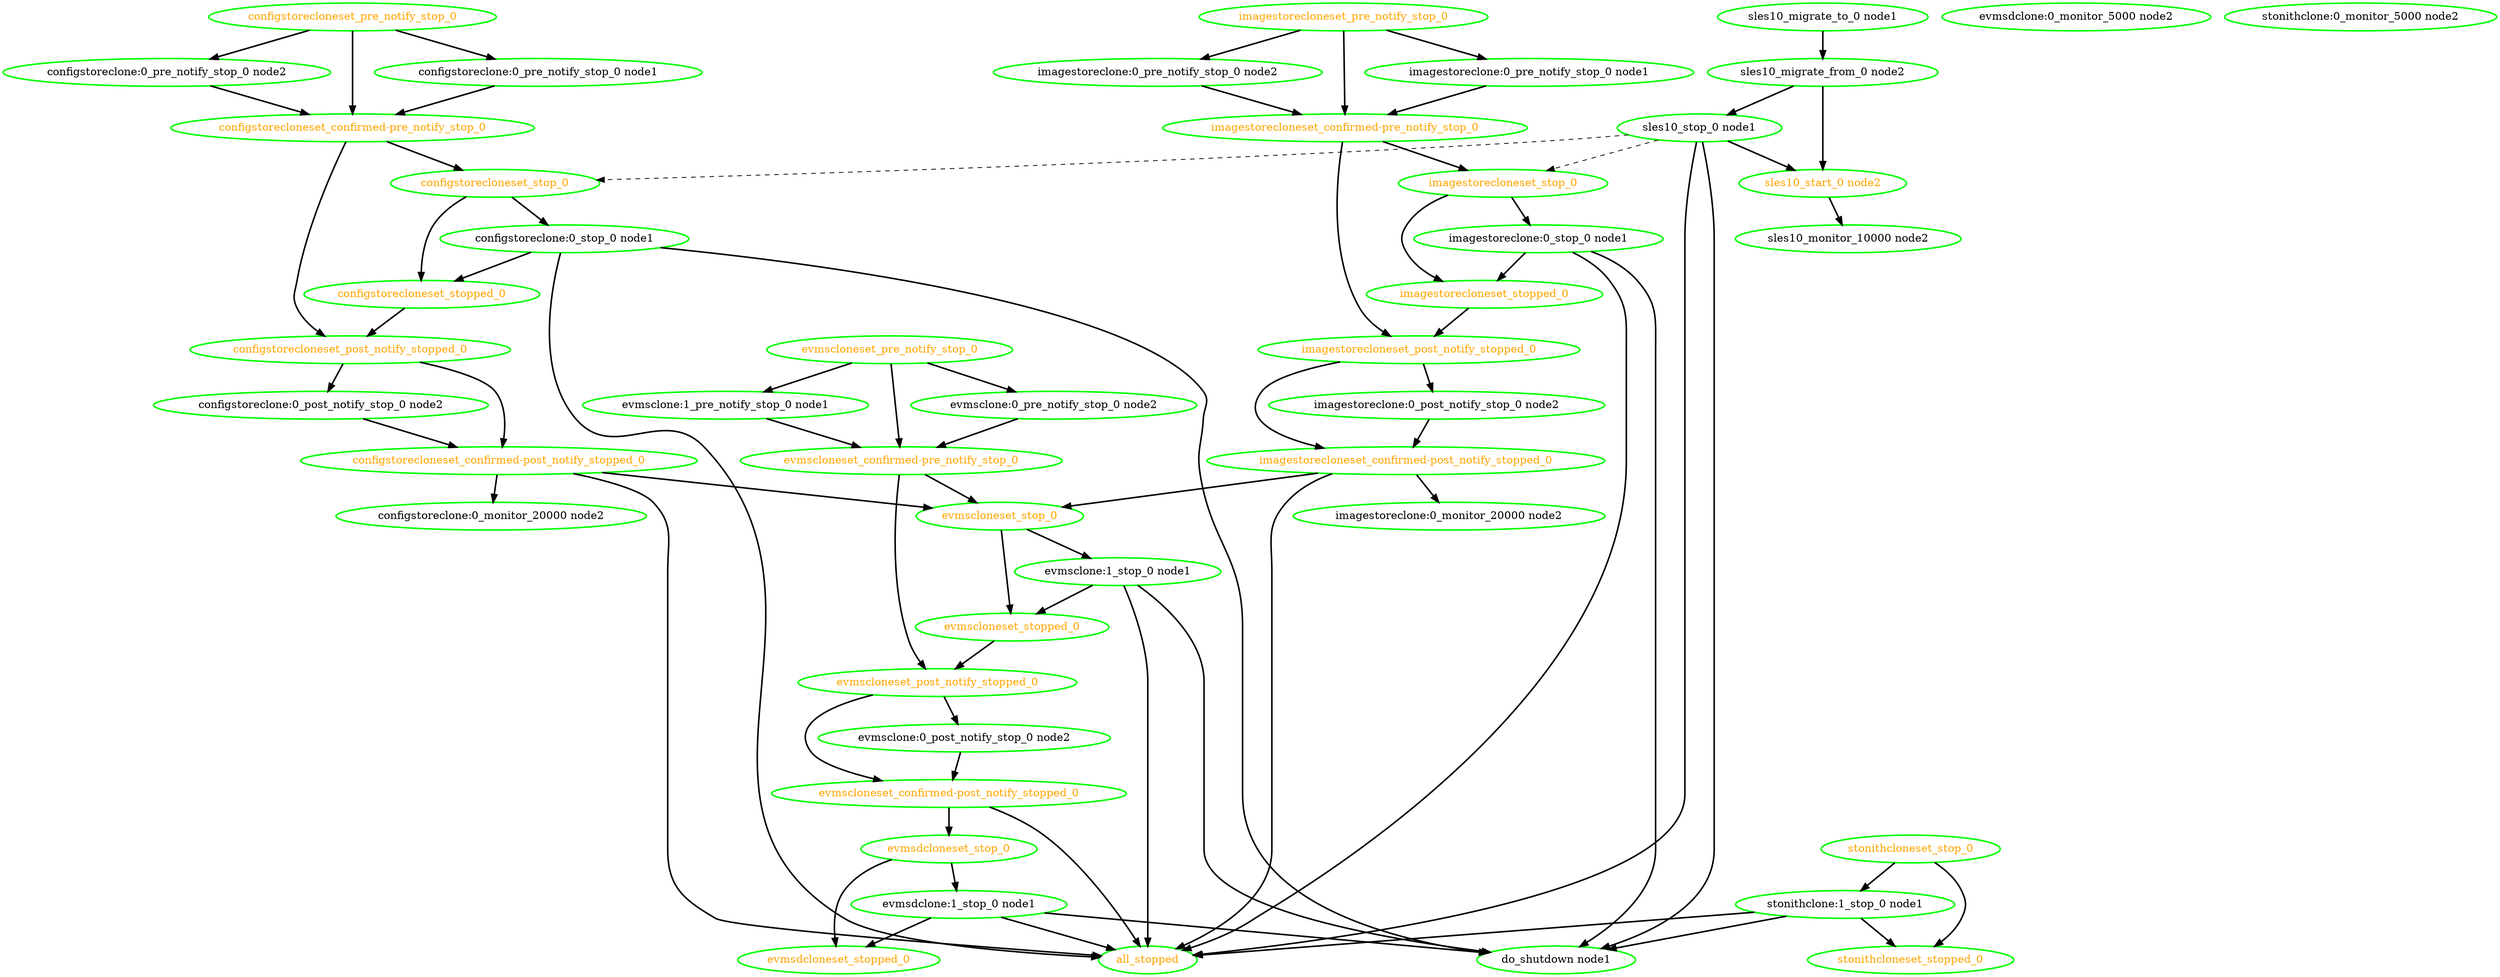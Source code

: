  digraph "g" {
"all_stopped" [ style=bold color="green" fontcolor="orange" ]
"configstoreclone:0_monitor_20000 node2" [ style=bold color="green" fontcolor="black"]
"configstoreclone:0_post_notify_stop_0 node2" -> "configstorecloneset_confirmed-post_notify_stopped_0" [ style = bold]
"configstoreclone:0_post_notify_stop_0 node2" [ style=bold color="green" fontcolor="black" ]
"configstoreclone:0_pre_notify_stop_0 node1" -> "configstorecloneset_confirmed-pre_notify_stop_0" [ style = bold]
"configstoreclone:0_pre_notify_stop_0 node1" [ style=bold color="green" fontcolor="black"]
"configstoreclone:0_pre_notify_stop_0 node2" -> "configstorecloneset_confirmed-pre_notify_stop_0" [ style = bold]
"configstoreclone:0_pre_notify_stop_0 node2" [ style=bold color="green" fontcolor="black" ]
"configstoreclone:0_stop_0 node1" -> "all_stopped" [ style = bold]
"configstoreclone:0_stop_0 node1" -> "configstorecloneset_stopped_0" [ style = bold]
"configstoreclone:0_stop_0 node1" -> "do_shutdown node1" [ style = bold]
"configstoreclone:0_stop_0 node1" [ style=bold color="green" fontcolor="black"]
"configstorecloneset_confirmed-post_notify_stopped_0" -> "all_stopped" [ style = bold]
"configstorecloneset_confirmed-post_notify_stopped_0" -> "configstoreclone:0_monitor_20000 node2" [ style = bold]
"configstorecloneset_confirmed-post_notify_stopped_0" -> "evmscloneset_stop_0" [ style = bold]
"configstorecloneset_confirmed-post_notify_stopped_0" [ style=bold color="green" fontcolor="orange" ]
"configstorecloneset_confirmed-pre_notify_stop_0" -> "configstorecloneset_post_notify_stopped_0" [ style = bold]
"configstorecloneset_confirmed-pre_notify_stop_0" -> "configstorecloneset_stop_0" [ style = bold]
"configstorecloneset_confirmed-pre_notify_stop_0" [ style=bold color="green" fontcolor="orange" ]
"configstorecloneset_post_notify_stopped_0" -> "configstoreclone:0_post_notify_stop_0 node2" [ style = bold]
"configstorecloneset_post_notify_stopped_0" -> "configstorecloneset_confirmed-post_notify_stopped_0" [ style = bold]
"configstorecloneset_post_notify_stopped_0" [ style=bold color="green" fontcolor="orange" ]
"configstorecloneset_pre_notify_stop_0" -> "configstoreclone:0_pre_notify_stop_0 node1" [ style = bold]
"configstorecloneset_pre_notify_stop_0" -> "configstoreclone:0_pre_notify_stop_0 node2" [ style = bold]
"configstorecloneset_pre_notify_stop_0" -> "configstorecloneset_confirmed-pre_notify_stop_0" [ style = bold]
"configstorecloneset_pre_notify_stop_0" [ style=bold color="green" fontcolor="orange" ]
"configstorecloneset_stop_0" -> "configstoreclone:0_stop_0 node1" [ style = bold]
"configstorecloneset_stop_0" -> "configstorecloneset_stopped_0" [ style = bold]
"configstorecloneset_stop_0" [ style=bold color="green" fontcolor="orange" ]
"configstorecloneset_stopped_0" -> "configstorecloneset_post_notify_stopped_0" [ style = bold]
"configstorecloneset_stopped_0" [ style=bold color="green" fontcolor="orange" ]
"do_shutdown node1" [ style=bold color="green" fontcolor="black" ]
"evmsclone:0_post_notify_stop_0 node2" -> "evmscloneset_confirmed-post_notify_stopped_0" [ style = bold]
"evmsclone:0_post_notify_stop_0 node2" [ style=bold color="green" fontcolor="black" ]
"evmsclone:0_pre_notify_stop_0 node2" -> "evmscloneset_confirmed-pre_notify_stop_0" [ style = bold]
"evmsclone:0_pre_notify_stop_0 node2" [ style=bold color="green" fontcolor="black" ]
"evmsclone:1_pre_notify_stop_0 node1" -> "evmscloneset_confirmed-pre_notify_stop_0" [ style = bold]
"evmsclone:1_pre_notify_stop_0 node1" [ style=bold color="green" fontcolor="black" ]
"evmsclone:1_stop_0 node1" -> "all_stopped" [ style = bold]
"evmsclone:1_stop_0 node1" -> "do_shutdown node1" [ style = bold]
"evmsclone:1_stop_0 node1" -> "evmscloneset_stopped_0" [ style = bold]
"evmsclone:1_stop_0 node1" [ style=bold color="green" fontcolor="black" ]
"evmscloneset_confirmed-post_notify_stopped_0" -> "all_stopped" [ style = bold]
"evmscloneset_confirmed-post_notify_stopped_0" -> "evmsdcloneset_stop_0" [ style = bold]
"evmscloneset_confirmed-post_notify_stopped_0" [ style=bold color="green" fontcolor="orange" ]
"evmscloneset_confirmed-pre_notify_stop_0" -> "evmscloneset_post_notify_stopped_0" [ style = bold]
"evmscloneset_confirmed-pre_notify_stop_0" -> "evmscloneset_stop_0" [ style = bold]
"evmscloneset_confirmed-pre_notify_stop_0" [ style=bold color="green" fontcolor="orange" ]
"evmscloneset_post_notify_stopped_0" -> "evmsclone:0_post_notify_stop_0 node2" [ style = bold]
"evmscloneset_post_notify_stopped_0" -> "evmscloneset_confirmed-post_notify_stopped_0" [ style = bold]
"evmscloneset_post_notify_stopped_0" [ style=bold color="green" fontcolor="orange" ]
"evmscloneset_pre_notify_stop_0" -> "evmsclone:0_pre_notify_stop_0 node2" [ style = bold]
"evmscloneset_pre_notify_stop_0" -> "evmsclone:1_pre_notify_stop_0 node1" [ style = bold]
"evmscloneset_pre_notify_stop_0" -> "evmscloneset_confirmed-pre_notify_stop_0" [ style = bold]
"evmscloneset_pre_notify_stop_0" [ style=bold color="green" fontcolor="orange" ]
"evmscloneset_stop_0" -> "evmsclone:1_stop_0 node1" [ style = bold]
"evmscloneset_stop_0" -> "evmscloneset_stopped_0" [ style = bold]
"evmscloneset_stop_0" [ style=bold color="green" fontcolor="orange" ]
"evmscloneset_stopped_0" -> "evmscloneset_post_notify_stopped_0" [ style = bold]
"evmscloneset_stopped_0" [ style=bold color="green" fontcolor="orange" ]
"evmsdclone:0_monitor_5000 node2" [ style=bold color="green" fontcolor="black"]
"evmsdclone:1_stop_0 node1" -> "all_stopped" [ style = bold]
"evmsdclone:1_stop_0 node1" -> "do_shutdown node1" [ style = bold]
"evmsdclone:1_stop_0 node1" -> "evmsdcloneset_stopped_0" [ style = bold]
"evmsdclone:1_stop_0 node1" [ style=bold color="green" fontcolor="black" ]
"evmsdcloneset_stop_0" -> "evmsdclone:1_stop_0 node1" [ style = bold]
"evmsdcloneset_stop_0" -> "evmsdcloneset_stopped_0" [ style = bold]
"evmsdcloneset_stop_0" [ style=bold color="green" fontcolor="orange" ]
"evmsdcloneset_stopped_0" [ style=bold color="green" fontcolor="orange" ]
"imagestoreclone:0_monitor_20000 node2" [ style=bold color="green" fontcolor="black"]
"imagestoreclone:0_post_notify_stop_0 node2" -> "imagestorecloneset_confirmed-post_notify_stopped_0" [ style = bold]
"imagestoreclone:0_post_notify_stop_0 node2" [ style=bold color="green" fontcolor="black" ]
"imagestoreclone:0_pre_notify_stop_0 node1" -> "imagestorecloneset_confirmed-pre_notify_stop_0" [ style = bold]
"imagestoreclone:0_pre_notify_stop_0 node1" [ style=bold color="green" fontcolor="black"]
"imagestoreclone:0_pre_notify_stop_0 node2" -> "imagestorecloneset_confirmed-pre_notify_stop_0" [ style = bold]
"imagestoreclone:0_pre_notify_stop_0 node2" [ style=bold color="green" fontcolor="black" ]
"imagestoreclone:0_stop_0 node1" -> "all_stopped" [ style = bold]
"imagestoreclone:0_stop_0 node1" -> "do_shutdown node1" [ style = bold]
"imagestoreclone:0_stop_0 node1" -> "imagestorecloneset_stopped_0" [ style = bold]
"imagestoreclone:0_stop_0 node1" [ style=bold color="green" fontcolor="black"]
"imagestorecloneset_confirmed-post_notify_stopped_0" -> "all_stopped" [ style = bold]
"imagestorecloneset_confirmed-post_notify_stopped_0" -> "evmscloneset_stop_0" [ style = bold]
"imagestorecloneset_confirmed-post_notify_stopped_0" -> "imagestoreclone:0_monitor_20000 node2" [ style = bold]
"imagestorecloneset_confirmed-post_notify_stopped_0" [ style=bold color="green" fontcolor="orange" ]
"imagestorecloneset_confirmed-pre_notify_stop_0" -> "imagestorecloneset_post_notify_stopped_0" [ style = bold]
"imagestorecloneset_confirmed-pre_notify_stop_0" -> "imagestorecloneset_stop_0" [ style = bold]
"imagestorecloneset_confirmed-pre_notify_stop_0" [ style=bold color="green" fontcolor="orange" ]
"imagestorecloneset_post_notify_stopped_0" -> "imagestoreclone:0_post_notify_stop_0 node2" [ style = bold]
"imagestorecloneset_post_notify_stopped_0" -> "imagestorecloneset_confirmed-post_notify_stopped_0" [ style = bold]
"imagestorecloneset_post_notify_stopped_0" [ style=bold color="green" fontcolor="orange" ]
"imagestorecloneset_pre_notify_stop_0" -> "imagestoreclone:0_pre_notify_stop_0 node1" [ style = bold]
"imagestorecloneset_pre_notify_stop_0" -> "imagestoreclone:0_pre_notify_stop_0 node2" [ style = bold]
"imagestorecloneset_pre_notify_stop_0" -> "imagestorecloneset_confirmed-pre_notify_stop_0" [ style = bold]
"imagestorecloneset_pre_notify_stop_0" [ style=bold color="green" fontcolor="orange" ]
"imagestorecloneset_stop_0" -> "imagestoreclone:0_stop_0 node1" [ style = bold]
"imagestorecloneset_stop_0" -> "imagestorecloneset_stopped_0" [ style = bold]
"imagestorecloneset_stop_0" [ style=bold color="green" fontcolor="orange" ]
"imagestorecloneset_stopped_0" -> "imagestorecloneset_post_notify_stopped_0" [ style = bold]
"imagestorecloneset_stopped_0" [ style=bold color="green" fontcolor="orange" ]
"sles10_migrate_from_0 node2" -> "sles10_start_0 node2" [ style = bold]
"sles10_migrate_from_0 node2" -> "sles10_stop_0 node1" [ style = bold]
"sles10_migrate_from_0 node2" [ style=bold color="green" fontcolor="black" ]
"sles10_migrate_to_0 node1" -> "sles10_migrate_from_0 node2" [ style = bold]
"sles10_migrate_to_0 node1" [ style=bold color="green" fontcolor="black" ]
"sles10_monitor_10000 node2" [ style=bold color="green" fontcolor="black" ]
"sles10_start_0 node2" -> "sles10_monitor_10000 node2" [ style = bold]
"sles10_start_0 node2" [ style=bold color="green" fontcolor="orange" ]
"sles10_stop_0 node1" -> "all_stopped" [ style = bold]
"sles10_stop_0 node1" -> "configstorecloneset_stop_0" [ style = dashed]
"sles10_stop_0 node1" -> "do_shutdown node1" [ style = bold]
"sles10_stop_0 node1" -> "imagestorecloneset_stop_0" [ style = dashed]
"sles10_stop_0 node1" -> "sles10_start_0 node2" [ style = bold]
"sles10_stop_0 node1" [ style=bold color="green" fontcolor="black" ]
"stonithclone:0_monitor_5000 node2" [ style=bold color="green" fontcolor="black"]
"stonithclone:1_stop_0 node1" -> "all_stopped" [ style = bold]
"stonithclone:1_stop_0 node1" -> "do_shutdown node1" [ style = bold]
"stonithclone:1_stop_0 node1" -> "stonithcloneset_stopped_0" [ style = bold]
"stonithclone:1_stop_0 node1" [ style=bold color="green" fontcolor="black" ]
"stonithcloneset_stop_0" -> "stonithclone:1_stop_0 node1" [ style = bold]
"stonithcloneset_stop_0" -> "stonithcloneset_stopped_0" [ style = bold]
"stonithcloneset_stop_0" [ style=bold color="green" fontcolor="orange" ]
"stonithcloneset_stopped_0" [ style=bold color="green" fontcolor="orange" ]
}
